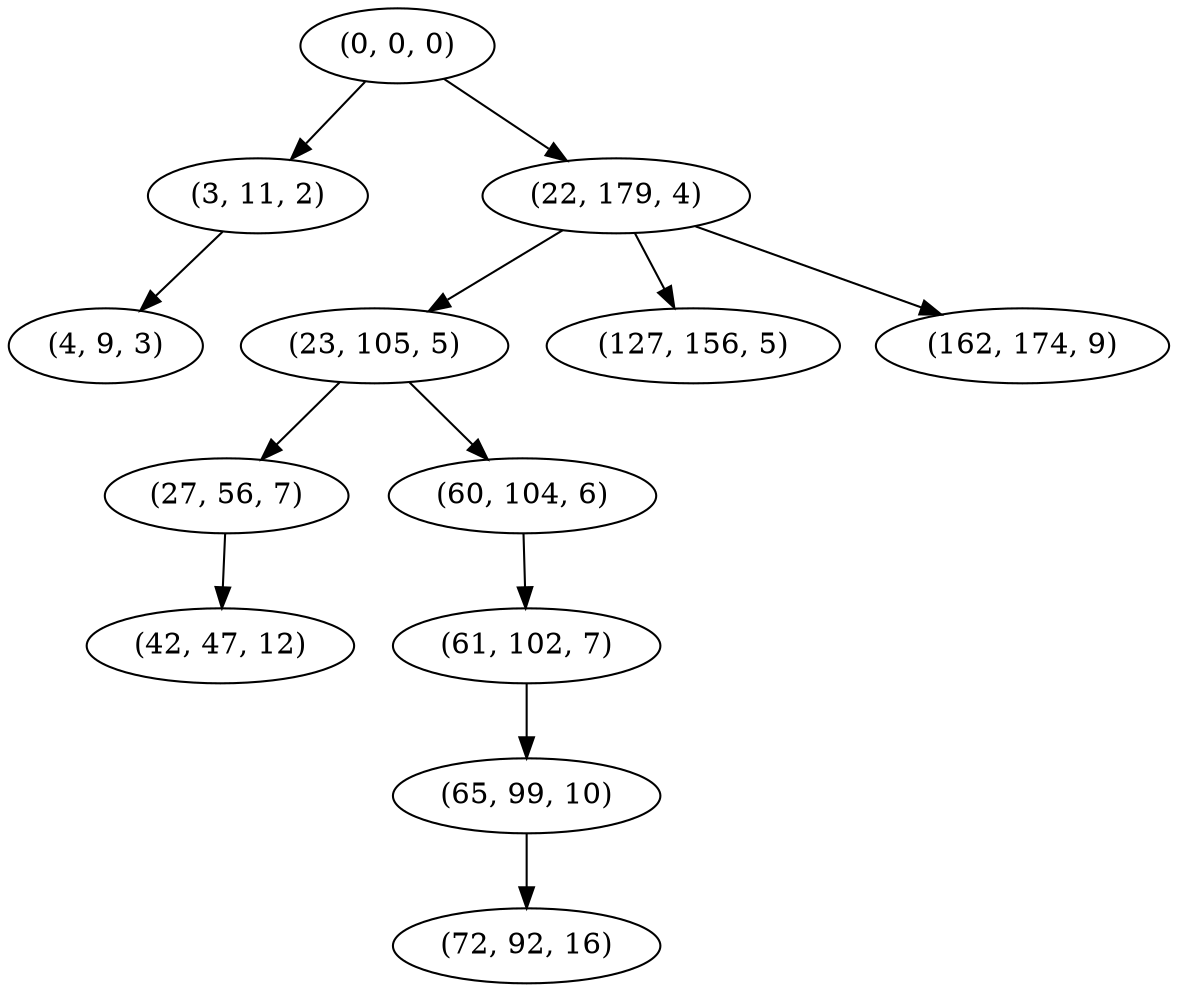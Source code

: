 digraph tree {
    "(0, 0, 0)";
    "(3, 11, 2)";
    "(4, 9, 3)";
    "(22, 179, 4)";
    "(23, 105, 5)";
    "(27, 56, 7)";
    "(42, 47, 12)";
    "(60, 104, 6)";
    "(61, 102, 7)";
    "(65, 99, 10)";
    "(72, 92, 16)";
    "(127, 156, 5)";
    "(162, 174, 9)";
    "(0, 0, 0)" -> "(3, 11, 2)";
    "(0, 0, 0)" -> "(22, 179, 4)";
    "(3, 11, 2)" -> "(4, 9, 3)";
    "(22, 179, 4)" -> "(23, 105, 5)";
    "(22, 179, 4)" -> "(127, 156, 5)";
    "(22, 179, 4)" -> "(162, 174, 9)";
    "(23, 105, 5)" -> "(27, 56, 7)";
    "(23, 105, 5)" -> "(60, 104, 6)";
    "(27, 56, 7)" -> "(42, 47, 12)";
    "(60, 104, 6)" -> "(61, 102, 7)";
    "(61, 102, 7)" -> "(65, 99, 10)";
    "(65, 99, 10)" -> "(72, 92, 16)";
}
